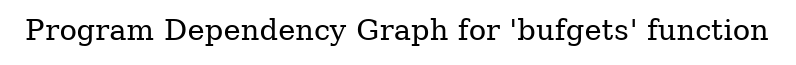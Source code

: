 digraph "Program Dependency Graph for 'bufgets' function" {
	label="Program Dependency Graph for 'bufgets' function";

}
